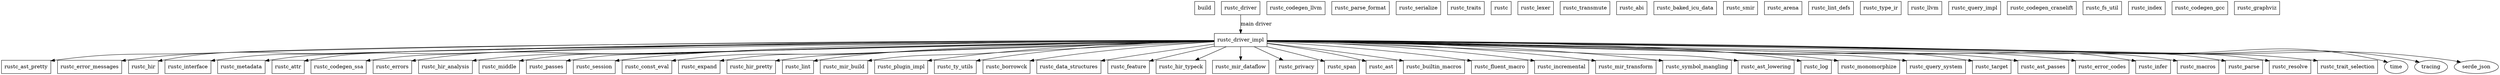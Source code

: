 strict digraph {
    build [shape="rectangle"]
    rustc_ast_pretty [shape="rectangle"]
    rustc_codegen_llvm [shape="rectangle"]
    rustc_error_messages [shape="rectangle"]
    rustc_hir [shape="rectangle"]
    rustc_interface [shape="rectangle"]
    rustc_metadata [shape="rectangle"]
    rustc_parse_format [shape="rectangle"]
    rustc_serialize [shape="rectangle"]
    rustc_traits [shape="rectangle"]
    rustc [shape="rectangle"]
    rustc_attr [shape="rectangle"]
    rustc_codegen_ssa [shape="rectangle"]
    rustc_errors [shape="rectangle"]
    rustc_hir_analysis [shape="rectangle"]
    rustc_lexer [shape="rectangle"]
    rustc_middle [shape="rectangle"]
    rustc_passes [shape="rectangle"]
    rustc_session [shape="rectangle"]
    rustc_transmute [shape="rectangle"]
    rustc_abi [shape="rectangle"]
    rustc_baked_icu_data [shape="rectangle"]
    rustc_const_eval [shape="rectangle"]
    rustc_expand [shape="rectangle"]
    rustc_hir_pretty [shape="rectangle"]
    rustc_lint [shape="rectangle"]
    rustc_mir_build [shape="rectangle"]
    rustc_plugin_impl [shape="rectangle"]
    rustc_smir [shape="rectangle"]
    rustc_ty_utils [shape="rectangle"]
    rustc_arena [shape="rectangle"]
    rustc_borrowck [shape="rectangle"]
    rustc_data_structures [shape="rectangle"]
    rustc_feature [shape="rectangle"]
    rustc_hir_typeck [shape="rectangle"]
    rustc_lint_defs [shape="rectangle"]
    rustc_mir_dataflow [shape="rectangle"]
    rustc_privacy [shape="rectangle"]
    rustc_span [shape="rectangle"]
    rustc_type_ir [shape="rectangle"]
    rustc_ast [shape="rectangle"]
    rustc_builtin_macros [shape="rectangle"]
    rustc_driver [shape="rectangle"]
    rustc_fluent_macro [shape="rectangle"]
    rustc_incremental [shape="rectangle"]
    rustc_llvm [shape="rectangle"]
    rustc_mir_transform [shape="rectangle"]
    rustc_query_impl [shape="rectangle"]
    rustc_symbol_mangling [shape="rectangle"]
    rustc_ast_lowering [shape="rectangle"]
    rustc_codegen_cranelift [shape="rectangle"]
    rustc_driver_impl [shape="rectangle"]
    rustc_fs_util [shape="rectangle"]
    rustc_index [shape="rectangle"]
    rustc_log [shape="rectangle"]
    rustc_monomorphize [shape="rectangle"]
    rustc_query_system [shape="rectangle"]
    rustc_target [shape="rectangle"]
    rustc_ast_passes [shape="rectangle"]
    rustc_codegen_gcc [shape="rectangle"]
    rustc_error_codes [shape="rectangle"]
    rustc_graphviz [shape="rectangle"]
    rustc_infer [shape="rectangle"]
    rustc_macros [shape="rectangle"]
    rustc_parse [shape="rectangle"]
    rustc_resolve [shape="rectangle"]
    rustc_trait_selection [shape="rectangle"]
    rustc_driver ->  rustc_driver_impl [label="main driver"]
    rustc_driver_impl -> time [tooltip=""]
    rustc_driver_impl -> tracing [tooltip=""]
    rustc_driver_impl -> serde_json [tooltip=""]
    rustc_driver_impl -> rustc_log [tooltip=""]
    rustc_driver_impl -> rustc_ast_lowering [tooltip=""]
    rustc_driver_impl -> rustc_ast_passes [tooltip=""]
    rustc_driver_impl -> rustc_attr [tooltip=""]
    rustc_driver_impl -> rustc_borrowck [tooltip=""]
    rustc_driver_impl -> rustc_builtin_macros [tooltip=""]
    rustc_driver_impl -> rustc_const_eval [tooltip=""]
    rustc_driver_impl -> rustc_error_messages [tooltip=""]
    rustc_driver_impl -> rustc_expand [tooltip=""]
    rustc_driver_impl -> rustc_hir_typeck [tooltip=""]
    rustc_driver_impl -> rustc_fluent_macro [tooltip=""]
    rustc_driver_impl -> rustc_incremental [tooltip=""]
    rustc_driver_impl -> rustc_infer [tooltip=""]
    rustc_driver_impl -> rustc_mir_build [tooltip=""]
    rustc_driver_impl -> rustc_mir_dataflow [tooltip=""]
    rustc_driver_impl -> rustc_monomorphize [tooltip=""]
    rustc_driver_impl -> rustc_passes [tooltip=""]
    rustc_driver_impl -> rustc_privacy [tooltip=""]
    rustc_driver_impl -> rustc_query_system [tooltip=""]
    rustc_driver_impl -> rustc_resolve [tooltip=""]
    rustc_driver_impl -> rustc_symbol_mangling [tooltip=""]
    rustc_driver_impl -> rustc_trait_selection [tooltip=""]
    rustc_driver_impl -> rustc_ty_utils [tooltip=""]
    rustc_driver_impl -> rustc_middle [tooltip=""]
    rustc_driver_impl -> rustc_ast_pretty [tooltip=""]
    rustc_driver_impl -> rustc_target [tooltip=""]
    rustc_driver_impl -> rustc_lint [tooltip=""]
    rustc_driver_impl -> rustc_data_structures [tooltip=""]
    rustc_driver_impl -> rustc_errors [tooltip=""]
    rustc_driver_impl -> rustc_feature [tooltip=""]
    rustc_driver_impl -> rustc_hir [tooltip=""]
    rustc_driver_impl -> rustc_hir_pretty [tooltip=""]
    rustc_driver_impl -> rustc_macros [tooltip=""]
    rustc_driver_impl -> rustc_metadata [tooltip=""]
    rustc_driver_impl -> rustc_parse [tooltip=""]
    rustc_driver_impl -> rustc_plugin_impl [tooltip=""]
    rustc_driver_impl -> rustc_codegen_ssa [tooltip=""]
    rustc_driver_impl -> rustc_session [tooltip=""]
    rustc_driver_impl -> rustc_error_codes [tooltip=""]
    rustc_driver_impl -> rustc_interface [tooltip=""]
    rustc_driver_impl -> rustc_ast [tooltip=""]
    rustc_driver_impl -> rustc_span [tooltip=""]
    rustc_driver_impl -> rustc_hir_analysis [tooltip=""]
    rustc_driver_impl -> rustc_mir_transform [tooltip=""]
}
